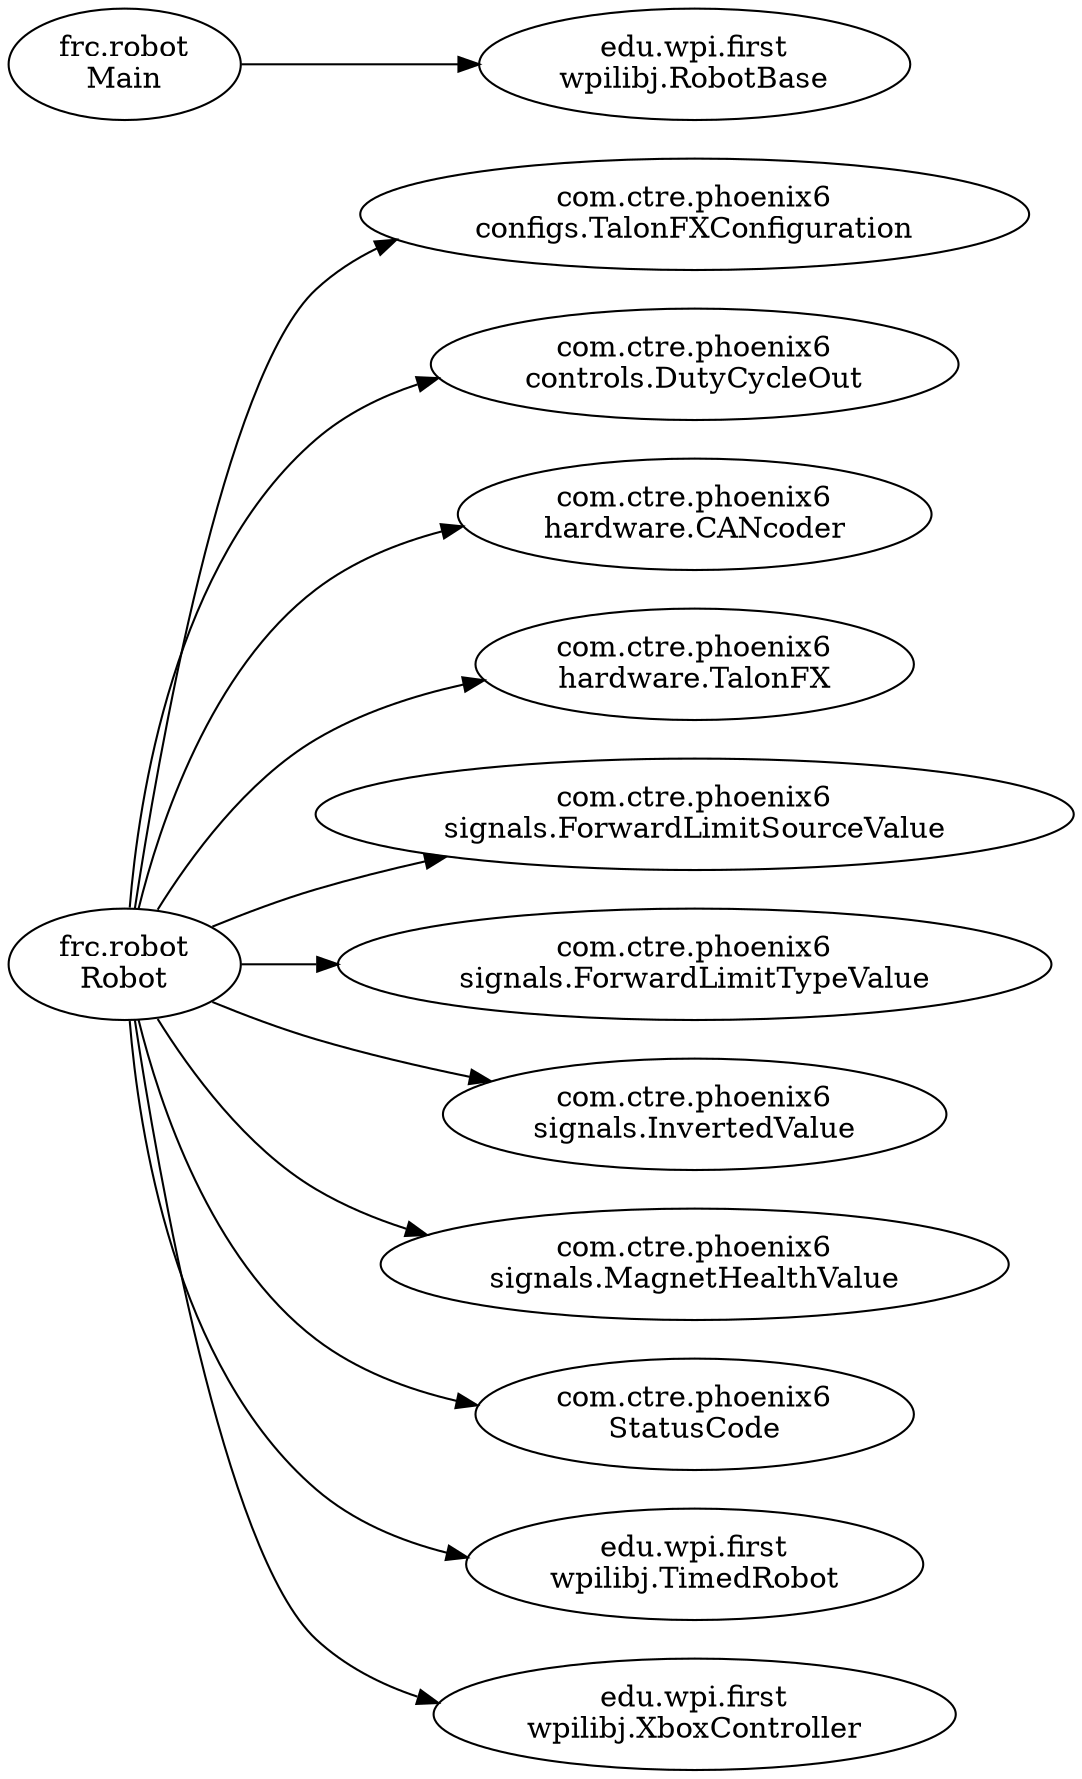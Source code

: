 digraph ControlRequestLimits {
rankdir="LR";
constraint=false;
com_ctre_phoenix6_configs_TalonFXConfiguration[label="com.ctre.phoenix6\nconfigs.TalonFXConfiguration"]
com_ctre_phoenix6_controls_DutyCycleOut[label="com.ctre.phoenix6\ncontrols.DutyCycleOut"]
com_ctre_phoenix6_hardware_CANcoder[label="com.ctre.phoenix6\nhardware.CANcoder"]
com_ctre_phoenix6_hardware_TalonFX[label="com.ctre.phoenix6\nhardware.TalonFX"]
com_ctre_phoenix6_signals_ForwardLimitSourceValue[label="com.ctre.phoenix6\nsignals.ForwardLimitSourceValue"]
com_ctre_phoenix6_signals_ForwardLimitTypeValue[label="com.ctre.phoenix6\nsignals.ForwardLimitTypeValue"]
com_ctre_phoenix6_signals_InvertedValue[label="com.ctre.phoenix6\nsignals.InvertedValue"]
com_ctre_phoenix6_signals_MagnetHealthValue[label="com.ctre.phoenix6\nsignals.MagnetHealthValue"]
com_ctre_phoenix6_StatusCode[label="com.ctre.phoenix6\nStatusCode"]
edu_wpi_first_wpilibj_RobotBase[label="edu.wpi.first\nwpilibj.RobotBase"]
edu_wpi_first_wpilibj_TimedRobot[label="edu.wpi.first\nwpilibj.TimedRobot"]
edu_wpi_first_wpilibj_XboxController[label="edu.wpi.first\nwpilibj.XboxController"]
frc_robot_Main[label="frc.robot\nMain"]
frc_robot_Robot[label="frc.robot\nRobot"]
frc_robot_Robot -> com_ctre_phoenix6_StatusCode
frc_robot_Robot -> com_ctre_phoenix6_configs_TalonFXConfiguration
frc_robot_Robot -> com_ctre_phoenix6_controls_DutyCycleOut
frc_robot_Robot -> com_ctre_phoenix6_hardware_CANcoder
frc_robot_Robot -> com_ctre_phoenix6_hardware_TalonFX
frc_robot_Robot -> com_ctre_phoenix6_signals_ForwardLimitSourceValue
frc_robot_Robot -> com_ctre_phoenix6_signals_ForwardLimitTypeValue
frc_robot_Robot -> com_ctre_phoenix6_signals_InvertedValue
frc_robot_Robot -> com_ctre_phoenix6_signals_MagnetHealthValue
frc_robot_Robot -> edu_wpi_first_wpilibj_TimedRobot
frc_robot_Robot -> edu_wpi_first_wpilibj_XboxController
frc_robot_Main -> edu_wpi_first_wpilibj_RobotBase
}
